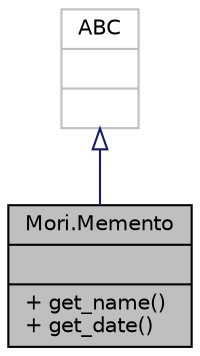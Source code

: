 digraph "Mori.Memento"
{
 // LATEX_PDF_SIZE
  bgcolor="transparent";
  edge [fontname="Helvetica",fontsize="10",labelfontname="Helvetica",labelfontsize="10"];
  node [fontname="Helvetica",fontsize="10",shape=record];
  Node1 [label="{Mori.Memento\n||+ get_name()\l+ get_date()\l}",height=0.2,width=0.4,color="black", fillcolor="grey75", style="filled", fontcolor="black",tooltip="Interfejs Memento zapewnia sposoby odzyskania danych szczególnych memento, takich jak data utworzenia..."];
  Node2 -> Node1 [dir="back",color="midnightblue",fontsize="10",style="solid",arrowtail="onormal",fontname="Helvetica"];
  Node2 [label="{ABC\n||}",height=0.2,width=0.4,color="grey75",tooltip=" "];
}
